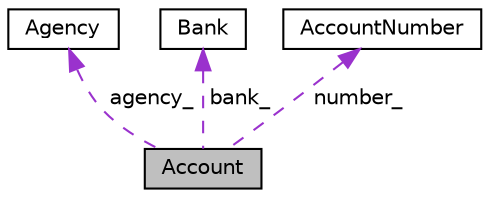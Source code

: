 digraph "Account"
{
  edge [fontname="Helvetica",fontsize="10",labelfontname="Helvetica",labelfontsize="10"];
  node [fontname="Helvetica",fontsize="10",shape=record];
  Node1 [label="Account",height=0.2,width=0.4,color="black", fillcolor="grey75", style="filled", fontcolor="black"];
  Node2 -> Node1 [dir="back",color="darkorchid3",fontsize="10",style="dashed",label=" agency_" ];
  Node2 [label="Agency",height=0.2,width=0.4,color="black", fillcolor="white", style="filled",URL="$classAgency.html",tooltip="Agency. "];
  Node3 -> Node1 [dir="back",color="darkorchid3",fontsize="10",style="dashed",label=" bank_" ];
  Node3 [label="Bank",height=0.2,width=0.4,color="black", fillcolor="white", style="filled",URL="$classBank.html",tooltip="Bank. "];
  Node4 -> Node1 [dir="back",color="darkorchid3",fontsize="10",style="dashed",label=" number_" ];
  Node4 [label="AccountNumber",height=0.2,width=0.4,color="black", fillcolor="white", style="filled",URL="$classAccountNumber.html",tooltip="AccountNumber. "];
}
